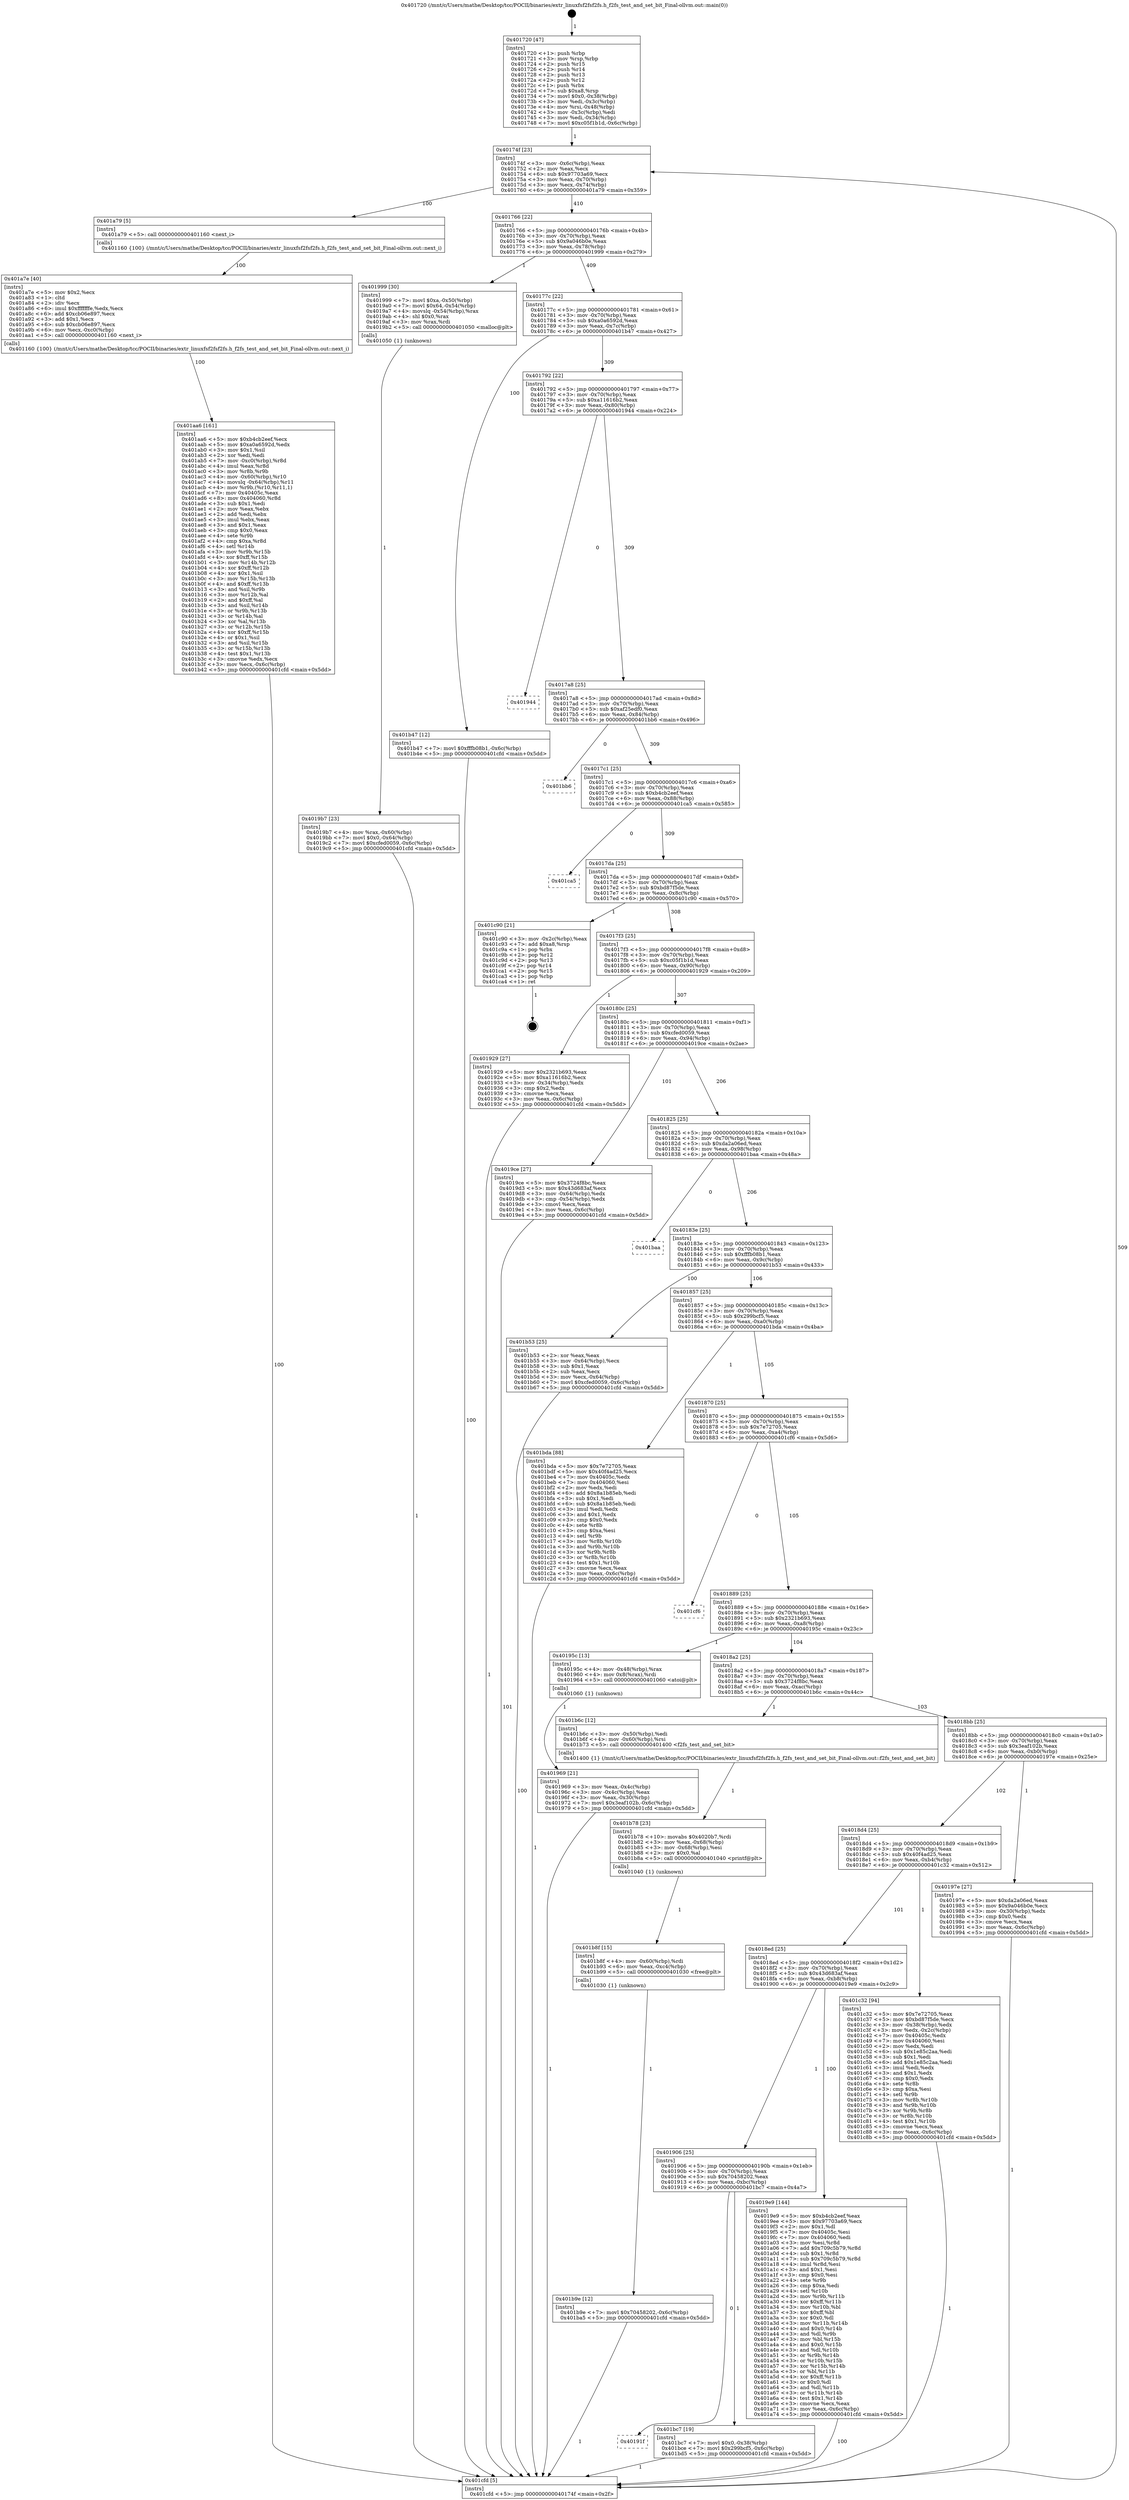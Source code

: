 digraph "0x401720" {
  label = "0x401720 (/mnt/c/Users/mathe/Desktop/tcc/POCII/binaries/extr_linuxfsf2fsf2fs.h_f2fs_test_and_set_bit_Final-ollvm.out::main(0))"
  labelloc = "t"
  node[shape=record]

  Entry [label="",width=0.3,height=0.3,shape=circle,fillcolor=black,style=filled]
  "0x40174f" [label="{
     0x40174f [23]\l
     | [instrs]\l
     &nbsp;&nbsp;0x40174f \<+3\>: mov -0x6c(%rbp),%eax\l
     &nbsp;&nbsp;0x401752 \<+2\>: mov %eax,%ecx\l
     &nbsp;&nbsp;0x401754 \<+6\>: sub $0x97703a69,%ecx\l
     &nbsp;&nbsp;0x40175a \<+3\>: mov %eax,-0x70(%rbp)\l
     &nbsp;&nbsp;0x40175d \<+3\>: mov %ecx,-0x74(%rbp)\l
     &nbsp;&nbsp;0x401760 \<+6\>: je 0000000000401a79 \<main+0x359\>\l
  }"]
  "0x401a79" [label="{
     0x401a79 [5]\l
     | [instrs]\l
     &nbsp;&nbsp;0x401a79 \<+5\>: call 0000000000401160 \<next_i\>\l
     | [calls]\l
     &nbsp;&nbsp;0x401160 \{100\} (/mnt/c/Users/mathe/Desktop/tcc/POCII/binaries/extr_linuxfsf2fsf2fs.h_f2fs_test_and_set_bit_Final-ollvm.out::next_i)\l
  }"]
  "0x401766" [label="{
     0x401766 [22]\l
     | [instrs]\l
     &nbsp;&nbsp;0x401766 \<+5\>: jmp 000000000040176b \<main+0x4b\>\l
     &nbsp;&nbsp;0x40176b \<+3\>: mov -0x70(%rbp),%eax\l
     &nbsp;&nbsp;0x40176e \<+5\>: sub $0x9a046b0e,%eax\l
     &nbsp;&nbsp;0x401773 \<+3\>: mov %eax,-0x78(%rbp)\l
     &nbsp;&nbsp;0x401776 \<+6\>: je 0000000000401999 \<main+0x279\>\l
  }"]
  Exit [label="",width=0.3,height=0.3,shape=circle,fillcolor=black,style=filled,peripheries=2]
  "0x401999" [label="{
     0x401999 [30]\l
     | [instrs]\l
     &nbsp;&nbsp;0x401999 \<+7\>: movl $0xa,-0x50(%rbp)\l
     &nbsp;&nbsp;0x4019a0 \<+7\>: movl $0x64,-0x54(%rbp)\l
     &nbsp;&nbsp;0x4019a7 \<+4\>: movslq -0x54(%rbp),%rax\l
     &nbsp;&nbsp;0x4019ab \<+4\>: shl $0x0,%rax\l
     &nbsp;&nbsp;0x4019af \<+3\>: mov %rax,%rdi\l
     &nbsp;&nbsp;0x4019b2 \<+5\>: call 0000000000401050 \<malloc@plt\>\l
     | [calls]\l
     &nbsp;&nbsp;0x401050 \{1\} (unknown)\l
  }"]
  "0x40177c" [label="{
     0x40177c [22]\l
     | [instrs]\l
     &nbsp;&nbsp;0x40177c \<+5\>: jmp 0000000000401781 \<main+0x61\>\l
     &nbsp;&nbsp;0x401781 \<+3\>: mov -0x70(%rbp),%eax\l
     &nbsp;&nbsp;0x401784 \<+5\>: sub $0xa0a6592d,%eax\l
     &nbsp;&nbsp;0x401789 \<+3\>: mov %eax,-0x7c(%rbp)\l
     &nbsp;&nbsp;0x40178c \<+6\>: je 0000000000401b47 \<main+0x427\>\l
  }"]
  "0x40191f" [label="{
     0x40191f\l
  }", style=dashed]
  "0x401b47" [label="{
     0x401b47 [12]\l
     | [instrs]\l
     &nbsp;&nbsp;0x401b47 \<+7\>: movl $0xfffb08b1,-0x6c(%rbp)\l
     &nbsp;&nbsp;0x401b4e \<+5\>: jmp 0000000000401cfd \<main+0x5dd\>\l
  }"]
  "0x401792" [label="{
     0x401792 [22]\l
     | [instrs]\l
     &nbsp;&nbsp;0x401792 \<+5\>: jmp 0000000000401797 \<main+0x77\>\l
     &nbsp;&nbsp;0x401797 \<+3\>: mov -0x70(%rbp),%eax\l
     &nbsp;&nbsp;0x40179a \<+5\>: sub $0xa11616b2,%eax\l
     &nbsp;&nbsp;0x40179f \<+3\>: mov %eax,-0x80(%rbp)\l
     &nbsp;&nbsp;0x4017a2 \<+6\>: je 0000000000401944 \<main+0x224\>\l
  }"]
  "0x401bc7" [label="{
     0x401bc7 [19]\l
     | [instrs]\l
     &nbsp;&nbsp;0x401bc7 \<+7\>: movl $0x0,-0x38(%rbp)\l
     &nbsp;&nbsp;0x401bce \<+7\>: movl $0x299bcf5,-0x6c(%rbp)\l
     &nbsp;&nbsp;0x401bd5 \<+5\>: jmp 0000000000401cfd \<main+0x5dd\>\l
  }"]
  "0x401944" [label="{
     0x401944\l
  }", style=dashed]
  "0x4017a8" [label="{
     0x4017a8 [25]\l
     | [instrs]\l
     &nbsp;&nbsp;0x4017a8 \<+5\>: jmp 00000000004017ad \<main+0x8d\>\l
     &nbsp;&nbsp;0x4017ad \<+3\>: mov -0x70(%rbp),%eax\l
     &nbsp;&nbsp;0x4017b0 \<+5\>: sub $0xaf25edf0,%eax\l
     &nbsp;&nbsp;0x4017b5 \<+6\>: mov %eax,-0x84(%rbp)\l
     &nbsp;&nbsp;0x4017bb \<+6\>: je 0000000000401bb6 \<main+0x496\>\l
  }"]
  "0x401b9e" [label="{
     0x401b9e [12]\l
     | [instrs]\l
     &nbsp;&nbsp;0x401b9e \<+7\>: movl $0x70458202,-0x6c(%rbp)\l
     &nbsp;&nbsp;0x401ba5 \<+5\>: jmp 0000000000401cfd \<main+0x5dd\>\l
  }"]
  "0x401bb6" [label="{
     0x401bb6\l
  }", style=dashed]
  "0x4017c1" [label="{
     0x4017c1 [25]\l
     | [instrs]\l
     &nbsp;&nbsp;0x4017c1 \<+5\>: jmp 00000000004017c6 \<main+0xa6\>\l
     &nbsp;&nbsp;0x4017c6 \<+3\>: mov -0x70(%rbp),%eax\l
     &nbsp;&nbsp;0x4017c9 \<+5\>: sub $0xb4cb2eef,%eax\l
     &nbsp;&nbsp;0x4017ce \<+6\>: mov %eax,-0x88(%rbp)\l
     &nbsp;&nbsp;0x4017d4 \<+6\>: je 0000000000401ca5 \<main+0x585\>\l
  }"]
  "0x401b8f" [label="{
     0x401b8f [15]\l
     | [instrs]\l
     &nbsp;&nbsp;0x401b8f \<+4\>: mov -0x60(%rbp),%rdi\l
     &nbsp;&nbsp;0x401b93 \<+6\>: mov %eax,-0xc4(%rbp)\l
     &nbsp;&nbsp;0x401b99 \<+5\>: call 0000000000401030 \<free@plt\>\l
     | [calls]\l
     &nbsp;&nbsp;0x401030 \{1\} (unknown)\l
  }"]
  "0x401ca5" [label="{
     0x401ca5\l
  }", style=dashed]
  "0x4017da" [label="{
     0x4017da [25]\l
     | [instrs]\l
     &nbsp;&nbsp;0x4017da \<+5\>: jmp 00000000004017df \<main+0xbf\>\l
     &nbsp;&nbsp;0x4017df \<+3\>: mov -0x70(%rbp),%eax\l
     &nbsp;&nbsp;0x4017e2 \<+5\>: sub $0xbd87f5de,%eax\l
     &nbsp;&nbsp;0x4017e7 \<+6\>: mov %eax,-0x8c(%rbp)\l
     &nbsp;&nbsp;0x4017ed \<+6\>: je 0000000000401c90 \<main+0x570\>\l
  }"]
  "0x401b78" [label="{
     0x401b78 [23]\l
     | [instrs]\l
     &nbsp;&nbsp;0x401b78 \<+10\>: movabs $0x4020b7,%rdi\l
     &nbsp;&nbsp;0x401b82 \<+3\>: mov %eax,-0x68(%rbp)\l
     &nbsp;&nbsp;0x401b85 \<+3\>: mov -0x68(%rbp),%esi\l
     &nbsp;&nbsp;0x401b88 \<+2\>: mov $0x0,%al\l
     &nbsp;&nbsp;0x401b8a \<+5\>: call 0000000000401040 \<printf@plt\>\l
     | [calls]\l
     &nbsp;&nbsp;0x401040 \{1\} (unknown)\l
  }"]
  "0x401c90" [label="{
     0x401c90 [21]\l
     | [instrs]\l
     &nbsp;&nbsp;0x401c90 \<+3\>: mov -0x2c(%rbp),%eax\l
     &nbsp;&nbsp;0x401c93 \<+7\>: add $0xa8,%rsp\l
     &nbsp;&nbsp;0x401c9a \<+1\>: pop %rbx\l
     &nbsp;&nbsp;0x401c9b \<+2\>: pop %r12\l
     &nbsp;&nbsp;0x401c9d \<+2\>: pop %r13\l
     &nbsp;&nbsp;0x401c9f \<+2\>: pop %r14\l
     &nbsp;&nbsp;0x401ca1 \<+2\>: pop %r15\l
     &nbsp;&nbsp;0x401ca3 \<+1\>: pop %rbp\l
     &nbsp;&nbsp;0x401ca4 \<+1\>: ret\l
  }"]
  "0x4017f3" [label="{
     0x4017f3 [25]\l
     | [instrs]\l
     &nbsp;&nbsp;0x4017f3 \<+5\>: jmp 00000000004017f8 \<main+0xd8\>\l
     &nbsp;&nbsp;0x4017f8 \<+3\>: mov -0x70(%rbp),%eax\l
     &nbsp;&nbsp;0x4017fb \<+5\>: sub $0xc05f1b1d,%eax\l
     &nbsp;&nbsp;0x401800 \<+6\>: mov %eax,-0x90(%rbp)\l
     &nbsp;&nbsp;0x401806 \<+6\>: je 0000000000401929 \<main+0x209\>\l
  }"]
  "0x401aa6" [label="{
     0x401aa6 [161]\l
     | [instrs]\l
     &nbsp;&nbsp;0x401aa6 \<+5\>: mov $0xb4cb2eef,%ecx\l
     &nbsp;&nbsp;0x401aab \<+5\>: mov $0xa0a6592d,%edx\l
     &nbsp;&nbsp;0x401ab0 \<+3\>: mov $0x1,%sil\l
     &nbsp;&nbsp;0x401ab3 \<+2\>: xor %edi,%edi\l
     &nbsp;&nbsp;0x401ab5 \<+7\>: mov -0xc0(%rbp),%r8d\l
     &nbsp;&nbsp;0x401abc \<+4\>: imul %eax,%r8d\l
     &nbsp;&nbsp;0x401ac0 \<+3\>: mov %r8b,%r9b\l
     &nbsp;&nbsp;0x401ac3 \<+4\>: mov -0x60(%rbp),%r10\l
     &nbsp;&nbsp;0x401ac7 \<+4\>: movslq -0x64(%rbp),%r11\l
     &nbsp;&nbsp;0x401acb \<+4\>: mov %r9b,(%r10,%r11,1)\l
     &nbsp;&nbsp;0x401acf \<+7\>: mov 0x40405c,%eax\l
     &nbsp;&nbsp;0x401ad6 \<+8\>: mov 0x404060,%r8d\l
     &nbsp;&nbsp;0x401ade \<+3\>: sub $0x1,%edi\l
     &nbsp;&nbsp;0x401ae1 \<+2\>: mov %eax,%ebx\l
     &nbsp;&nbsp;0x401ae3 \<+2\>: add %edi,%ebx\l
     &nbsp;&nbsp;0x401ae5 \<+3\>: imul %ebx,%eax\l
     &nbsp;&nbsp;0x401ae8 \<+3\>: and $0x1,%eax\l
     &nbsp;&nbsp;0x401aeb \<+3\>: cmp $0x0,%eax\l
     &nbsp;&nbsp;0x401aee \<+4\>: sete %r9b\l
     &nbsp;&nbsp;0x401af2 \<+4\>: cmp $0xa,%r8d\l
     &nbsp;&nbsp;0x401af6 \<+4\>: setl %r14b\l
     &nbsp;&nbsp;0x401afa \<+3\>: mov %r9b,%r15b\l
     &nbsp;&nbsp;0x401afd \<+4\>: xor $0xff,%r15b\l
     &nbsp;&nbsp;0x401b01 \<+3\>: mov %r14b,%r12b\l
     &nbsp;&nbsp;0x401b04 \<+4\>: xor $0xff,%r12b\l
     &nbsp;&nbsp;0x401b08 \<+4\>: xor $0x1,%sil\l
     &nbsp;&nbsp;0x401b0c \<+3\>: mov %r15b,%r13b\l
     &nbsp;&nbsp;0x401b0f \<+4\>: and $0xff,%r13b\l
     &nbsp;&nbsp;0x401b13 \<+3\>: and %sil,%r9b\l
     &nbsp;&nbsp;0x401b16 \<+3\>: mov %r12b,%al\l
     &nbsp;&nbsp;0x401b19 \<+2\>: and $0xff,%al\l
     &nbsp;&nbsp;0x401b1b \<+3\>: and %sil,%r14b\l
     &nbsp;&nbsp;0x401b1e \<+3\>: or %r9b,%r13b\l
     &nbsp;&nbsp;0x401b21 \<+3\>: or %r14b,%al\l
     &nbsp;&nbsp;0x401b24 \<+3\>: xor %al,%r13b\l
     &nbsp;&nbsp;0x401b27 \<+3\>: or %r12b,%r15b\l
     &nbsp;&nbsp;0x401b2a \<+4\>: xor $0xff,%r15b\l
     &nbsp;&nbsp;0x401b2e \<+4\>: or $0x1,%sil\l
     &nbsp;&nbsp;0x401b32 \<+3\>: and %sil,%r15b\l
     &nbsp;&nbsp;0x401b35 \<+3\>: or %r15b,%r13b\l
     &nbsp;&nbsp;0x401b38 \<+4\>: test $0x1,%r13b\l
     &nbsp;&nbsp;0x401b3c \<+3\>: cmovne %edx,%ecx\l
     &nbsp;&nbsp;0x401b3f \<+3\>: mov %ecx,-0x6c(%rbp)\l
     &nbsp;&nbsp;0x401b42 \<+5\>: jmp 0000000000401cfd \<main+0x5dd\>\l
  }"]
  "0x401929" [label="{
     0x401929 [27]\l
     | [instrs]\l
     &nbsp;&nbsp;0x401929 \<+5\>: mov $0x2321b693,%eax\l
     &nbsp;&nbsp;0x40192e \<+5\>: mov $0xa11616b2,%ecx\l
     &nbsp;&nbsp;0x401933 \<+3\>: mov -0x34(%rbp),%edx\l
     &nbsp;&nbsp;0x401936 \<+3\>: cmp $0x2,%edx\l
     &nbsp;&nbsp;0x401939 \<+3\>: cmovne %ecx,%eax\l
     &nbsp;&nbsp;0x40193c \<+3\>: mov %eax,-0x6c(%rbp)\l
     &nbsp;&nbsp;0x40193f \<+5\>: jmp 0000000000401cfd \<main+0x5dd\>\l
  }"]
  "0x40180c" [label="{
     0x40180c [25]\l
     | [instrs]\l
     &nbsp;&nbsp;0x40180c \<+5\>: jmp 0000000000401811 \<main+0xf1\>\l
     &nbsp;&nbsp;0x401811 \<+3\>: mov -0x70(%rbp),%eax\l
     &nbsp;&nbsp;0x401814 \<+5\>: sub $0xcfed0059,%eax\l
     &nbsp;&nbsp;0x401819 \<+6\>: mov %eax,-0x94(%rbp)\l
     &nbsp;&nbsp;0x40181f \<+6\>: je 00000000004019ce \<main+0x2ae\>\l
  }"]
  "0x401cfd" [label="{
     0x401cfd [5]\l
     | [instrs]\l
     &nbsp;&nbsp;0x401cfd \<+5\>: jmp 000000000040174f \<main+0x2f\>\l
  }"]
  "0x401720" [label="{
     0x401720 [47]\l
     | [instrs]\l
     &nbsp;&nbsp;0x401720 \<+1\>: push %rbp\l
     &nbsp;&nbsp;0x401721 \<+3\>: mov %rsp,%rbp\l
     &nbsp;&nbsp;0x401724 \<+2\>: push %r15\l
     &nbsp;&nbsp;0x401726 \<+2\>: push %r14\l
     &nbsp;&nbsp;0x401728 \<+2\>: push %r13\l
     &nbsp;&nbsp;0x40172a \<+2\>: push %r12\l
     &nbsp;&nbsp;0x40172c \<+1\>: push %rbx\l
     &nbsp;&nbsp;0x40172d \<+7\>: sub $0xa8,%rsp\l
     &nbsp;&nbsp;0x401734 \<+7\>: movl $0x0,-0x38(%rbp)\l
     &nbsp;&nbsp;0x40173b \<+3\>: mov %edi,-0x3c(%rbp)\l
     &nbsp;&nbsp;0x40173e \<+4\>: mov %rsi,-0x48(%rbp)\l
     &nbsp;&nbsp;0x401742 \<+3\>: mov -0x3c(%rbp),%edi\l
     &nbsp;&nbsp;0x401745 \<+3\>: mov %edi,-0x34(%rbp)\l
     &nbsp;&nbsp;0x401748 \<+7\>: movl $0xc05f1b1d,-0x6c(%rbp)\l
  }"]
  "0x401a7e" [label="{
     0x401a7e [40]\l
     | [instrs]\l
     &nbsp;&nbsp;0x401a7e \<+5\>: mov $0x2,%ecx\l
     &nbsp;&nbsp;0x401a83 \<+1\>: cltd\l
     &nbsp;&nbsp;0x401a84 \<+2\>: idiv %ecx\l
     &nbsp;&nbsp;0x401a86 \<+6\>: imul $0xfffffffe,%edx,%ecx\l
     &nbsp;&nbsp;0x401a8c \<+6\>: add $0xcb06e897,%ecx\l
     &nbsp;&nbsp;0x401a92 \<+3\>: add $0x1,%ecx\l
     &nbsp;&nbsp;0x401a95 \<+6\>: sub $0xcb06e897,%ecx\l
     &nbsp;&nbsp;0x401a9b \<+6\>: mov %ecx,-0xc0(%rbp)\l
     &nbsp;&nbsp;0x401aa1 \<+5\>: call 0000000000401160 \<next_i\>\l
     | [calls]\l
     &nbsp;&nbsp;0x401160 \{100\} (/mnt/c/Users/mathe/Desktop/tcc/POCII/binaries/extr_linuxfsf2fsf2fs.h_f2fs_test_and_set_bit_Final-ollvm.out::next_i)\l
  }"]
  "0x4019ce" [label="{
     0x4019ce [27]\l
     | [instrs]\l
     &nbsp;&nbsp;0x4019ce \<+5\>: mov $0x3724f8bc,%eax\l
     &nbsp;&nbsp;0x4019d3 \<+5\>: mov $0x43d683af,%ecx\l
     &nbsp;&nbsp;0x4019d8 \<+3\>: mov -0x64(%rbp),%edx\l
     &nbsp;&nbsp;0x4019db \<+3\>: cmp -0x54(%rbp),%edx\l
     &nbsp;&nbsp;0x4019de \<+3\>: cmovl %ecx,%eax\l
     &nbsp;&nbsp;0x4019e1 \<+3\>: mov %eax,-0x6c(%rbp)\l
     &nbsp;&nbsp;0x4019e4 \<+5\>: jmp 0000000000401cfd \<main+0x5dd\>\l
  }"]
  "0x401825" [label="{
     0x401825 [25]\l
     | [instrs]\l
     &nbsp;&nbsp;0x401825 \<+5\>: jmp 000000000040182a \<main+0x10a\>\l
     &nbsp;&nbsp;0x40182a \<+3\>: mov -0x70(%rbp),%eax\l
     &nbsp;&nbsp;0x40182d \<+5\>: sub $0xda2a06ed,%eax\l
     &nbsp;&nbsp;0x401832 \<+6\>: mov %eax,-0x98(%rbp)\l
     &nbsp;&nbsp;0x401838 \<+6\>: je 0000000000401baa \<main+0x48a\>\l
  }"]
  "0x401906" [label="{
     0x401906 [25]\l
     | [instrs]\l
     &nbsp;&nbsp;0x401906 \<+5\>: jmp 000000000040190b \<main+0x1eb\>\l
     &nbsp;&nbsp;0x40190b \<+3\>: mov -0x70(%rbp),%eax\l
     &nbsp;&nbsp;0x40190e \<+5\>: sub $0x70458202,%eax\l
     &nbsp;&nbsp;0x401913 \<+6\>: mov %eax,-0xbc(%rbp)\l
     &nbsp;&nbsp;0x401919 \<+6\>: je 0000000000401bc7 \<main+0x4a7\>\l
  }"]
  "0x401baa" [label="{
     0x401baa\l
  }", style=dashed]
  "0x40183e" [label="{
     0x40183e [25]\l
     | [instrs]\l
     &nbsp;&nbsp;0x40183e \<+5\>: jmp 0000000000401843 \<main+0x123\>\l
     &nbsp;&nbsp;0x401843 \<+3\>: mov -0x70(%rbp),%eax\l
     &nbsp;&nbsp;0x401846 \<+5\>: sub $0xfffb08b1,%eax\l
     &nbsp;&nbsp;0x40184b \<+6\>: mov %eax,-0x9c(%rbp)\l
     &nbsp;&nbsp;0x401851 \<+6\>: je 0000000000401b53 \<main+0x433\>\l
  }"]
  "0x4019e9" [label="{
     0x4019e9 [144]\l
     | [instrs]\l
     &nbsp;&nbsp;0x4019e9 \<+5\>: mov $0xb4cb2eef,%eax\l
     &nbsp;&nbsp;0x4019ee \<+5\>: mov $0x97703a69,%ecx\l
     &nbsp;&nbsp;0x4019f3 \<+2\>: mov $0x1,%dl\l
     &nbsp;&nbsp;0x4019f5 \<+7\>: mov 0x40405c,%esi\l
     &nbsp;&nbsp;0x4019fc \<+7\>: mov 0x404060,%edi\l
     &nbsp;&nbsp;0x401a03 \<+3\>: mov %esi,%r8d\l
     &nbsp;&nbsp;0x401a06 \<+7\>: add $0x709c5b79,%r8d\l
     &nbsp;&nbsp;0x401a0d \<+4\>: sub $0x1,%r8d\l
     &nbsp;&nbsp;0x401a11 \<+7\>: sub $0x709c5b79,%r8d\l
     &nbsp;&nbsp;0x401a18 \<+4\>: imul %r8d,%esi\l
     &nbsp;&nbsp;0x401a1c \<+3\>: and $0x1,%esi\l
     &nbsp;&nbsp;0x401a1f \<+3\>: cmp $0x0,%esi\l
     &nbsp;&nbsp;0x401a22 \<+4\>: sete %r9b\l
     &nbsp;&nbsp;0x401a26 \<+3\>: cmp $0xa,%edi\l
     &nbsp;&nbsp;0x401a29 \<+4\>: setl %r10b\l
     &nbsp;&nbsp;0x401a2d \<+3\>: mov %r9b,%r11b\l
     &nbsp;&nbsp;0x401a30 \<+4\>: xor $0xff,%r11b\l
     &nbsp;&nbsp;0x401a34 \<+3\>: mov %r10b,%bl\l
     &nbsp;&nbsp;0x401a37 \<+3\>: xor $0xff,%bl\l
     &nbsp;&nbsp;0x401a3a \<+3\>: xor $0x0,%dl\l
     &nbsp;&nbsp;0x401a3d \<+3\>: mov %r11b,%r14b\l
     &nbsp;&nbsp;0x401a40 \<+4\>: and $0x0,%r14b\l
     &nbsp;&nbsp;0x401a44 \<+3\>: and %dl,%r9b\l
     &nbsp;&nbsp;0x401a47 \<+3\>: mov %bl,%r15b\l
     &nbsp;&nbsp;0x401a4a \<+4\>: and $0x0,%r15b\l
     &nbsp;&nbsp;0x401a4e \<+3\>: and %dl,%r10b\l
     &nbsp;&nbsp;0x401a51 \<+3\>: or %r9b,%r14b\l
     &nbsp;&nbsp;0x401a54 \<+3\>: or %r10b,%r15b\l
     &nbsp;&nbsp;0x401a57 \<+3\>: xor %r15b,%r14b\l
     &nbsp;&nbsp;0x401a5a \<+3\>: or %bl,%r11b\l
     &nbsp;&nbsp;0x401a5d \<+4\>: xor $0xff,%r11b\l
     &nbsp;&nbsp;0x401a61 \<+3\>: or $0x0,%dl\l
     &nbsp;&nbsp;0x401a64 \<+3\>: and %dl,%r11b\l
     &nbsp;&nbsp;0x401a67 \<+3\>: or %r11b,%r14b\l
     &nbsp;&nbsp;0x401a6a \<+4\>: test $0x1,%r14b\l
     &nbsp;&nbsp;0x401a6e \<+3\>: cmovne %ecx,%eax\l
     &nbsp;&nbsp;0x401a71 \<+3\>: mov %eax,-0x6c(%rbp)\l
     &nbsp;&nbsp;0x401a74 \<+5\>: jmp 0000000000401cfd \<main+0x5dd\>\l
  }"]
  "0x401b53" [label="{
     0x401b53 [25]\l
     | [instrs]\l
     &nbsp;&nbsp;0x401b53 \<+2\>: xor %eax,%eax\l
     &nbsp;&nbsp;0x401b55 \<+3\>: mov -0x64(%rbp),%ecx\l
     &nbsp;&nbsp;0x401b58 \<+3\>: sub $0x1,%eax\l
     &nbsp;&nbsp;0x401b5b \<+2\>: sub %eax,%ecx\l
     &nbsp;&nbsp;0x401b5d \<+3\>: mov %ecx,-0x64(%rbp)\l
     &nbsp;&nbsp;0x401b60 \<+7\>: movl $0xcfed0059,-0x6c(%rbp)\l
     &nbsp;&nbsp;0x401b67 \<+5\>: jmp 0000000000401cfd \<main+0x5dd\>\l
  }"]
  "0x401857" [label="{
     0x401857 [25]\l
     | [instrs]\l
     &nbsp;&nbsp;0x401857 \<+5\>: jmp 000000000040185c \<main+0x13c\>\l
     &nbsp;&nbsp;0x40185c \<+3\>: mov -0x70(%rbp),%eax\l
     &nbsp;&nbsp;0x40185f \<+5\>: sub $0x299bcf5,%eax\l
     &nbsp;&nbsp;0x401864 \<+6\>: mov %eax,-0xa0(%rbp)\l
     &nbsp;&nbsp;0x40186a \<+6\>: je 0000000000401bda \<main+0x4ba\>\l
  }"]
  "0x4018ed" [label="{
     0x4018ed [25]\l
     | [instrs]\l
     &nbsp;&nbsp;0x4018ed \<+5\>: jmp 00000000004018f2 \<main+0x1d2\>\l
     &nbsp;&nbsp;0x4018f2 \<+3\>: mov -0x70(%rbp),%eax\l
     &nbsp;&nbsp;0x4018f5 \<+5\>: sub $0x43d683af,%eax\l
     &nbsp;&nbsp;0x4018fa \<+6\>: mov %eax,-0xb8(%rbp)\l
     &nbsp;&nbsp;0x401900 \<+6\>: je 00000000004019e9 \<main+0x2c9\>\l
  }"]
  "0x401bda" [label="{
     0x401bda [88]\l
     | [instrs]\l
     &nbsp;&nbsp;0x401bda \<+5\>: mov $0x7e72705,%eax\l
     &nbsp;&nbsp;0x401bdf \<+5\>: mov $0x40f4ad25,%ecx\l
     &nbsp;&nbsp;0x401be4 \<+7\>: mov 0x40405c,%edx\l
     &nbsp;&nbsp;0x401beb \<+7\>: mov 0x404060,%esi\l
     &nbsp;&nbsp;0x401bf2 \<+2\>: mov %edx,%edi\l
     &nbsp;&nbsp;0x401bf4 \<+6\>: add $0x8a1b85eb,%edi\l
     &nbsp;&nbsp;0x401bfa \<+3\>: sub $0x1,%edi\l
     &nbsp;&nbsp;0x401bfd \<+6\>: sub $0x8a1b85eb,%edi\l
     &nbsp;&nbsp;0x401c03 \<+3\>: imul %edi,%edx\l
     &nbsp;&nbsp;0x401c06 \<+3\>: and $0x1,%edx\l
     &nbsp;&nbsp;0x401c09 \<+3\>: cmp $0x0,%edx\l
     &nbsp;&nbsp;0x401c0c \<+4\>: sete %r8b\l
     &nbsp;&nbsp;0x401c10 \<+3\>: cmp $0xa,%esi\l
     &nbsp;&nbsp;0x401c13 \<+4\>: setl %r9b\l
     &nbsp;&nbsp;0x401c17 \<+3\>: mov %r8b,%r10b\l
     &nbsp;&nbsp;0x401c1a \<+3\>: and %r9b,%r10b\l
     &nbsp;&nbsp;0x401c1d \<+3\>: xor %r9b,%r8b\l
     &nbsp;&nbsp;0x401c20 \<+3\>: or %r8b,%r10b\l
     &nbsp;&nbsp;0x401c23 \<+4\>: test $0x1,%r10b\l
     &nbsp;&nbsp;0x401c27 \<+3\>: cmovne %ecx,%eax\l
     &nbsp;&nbsp;0x401c2a \<+3\>: mov %eax,-0x6c(%rbp)\l
     &nbsp;&nbsp;0x401c2d \<+5\>: jmp 0000000000401cfd \<main+0x5dd\>\l
  }"]
  "0x401870" [label="{
     0x401870 [25]\l
     | [instrs]\l
     &nbsp;&nbsp;0x401870 \<+5\>: jmp 0000000000401875 \<main+0x155\>\l
     &nbsp;&nbsp;0x401875 \<+3\>: mov -0x70(%rbp),%eax\l
     &nbsp;&nbsp;0x401878 \<+5\>: sub $0x7e72705,%eax\l
     &nbsp;&nbsp;0x40187d \<+6\>: mov %eax,-0xa4(%rbp)\l
     &nbsp;&nbsp;0x401883 \<+6\>: je 0000000000401cf6 \<main+0x5d6\>\l
  }"]
  "0x401c32" [label="{
     0x401c32 [94]\l
     | [instrs]\l
     &nbsp;&nbsp;0x401c32 \<+5\>: mov $0x7e72705,%eax\l
     &nbsp;&nbsp;0x401c37 \<+5\>: mov $0xbd87f5de,%ecx\l
     &nbsp;&nbsp;0x401c3c \<+3\>: mov -0x38(%rbp),%edx\l
     &nbsp;&nbsp;0x401c3f \<+3\>: mov %edx,-0x2c(%rbp)\l
     &nbsp;&nbsp;0x401c42 \<+7\>: mov 0x40405c,%edx\l
     &nbsp;&nbsp;0x401c49 \<+7\>: mov 0x404060,%esi\l
     &nbsp;&nbsp;0x401c50 \<+2\>: mov %edx,%edi\l
     &nbsp;&nbsp;0x401c52 \<+6\>: sub $0x1e85c2aa,%edi\l
     &nbsp;&nbsp;0x401c58 \<+3\>: sub $0x1,%edi\l
     &nbsp;&nbsp;0x401c5b \<+6\>: add $0x1e85c2aa,%edi\l
     &nbsp;&nbsp;0x401c61 \<+3\>: imul %edi,%edx\l
     &nbsp;&nbsp;0x401c64 \<+3\>: and $0x1,%edx\l
     &nbsp;&nbsp;0x401c67 \<+3\>: cmp $0x0,%edx\l
     &nbsp;&nbsp;0x401c6a \<+4\>: sete %r8b\l
     &nbsp;&nbsp;0x401c6e \<+3\>: cmp $0xa,%esi\l
     &nbsp;&nbsp;0x401c71 \<+4\>: setl %r9b\l
     &nbsp;&nbsp;0x401c75 \<+3\>: mov %r8b,%r10b\l
     &nbsp;&nbsp;0x401c78 \<+3\>: and %r9b,%r10b\l
     &nbsp;&nbsp;0x401c7b \<+3\>: xor %r9b,%r8b\l
     &nbsp;&nbsp;0x401c7e \<+3\>: or %r8b,%r10b\l
     &nbsp;&nbsp;0x401c81 \<+4\>: test $0x1,%r10b\l
     &nbsp;&nbsp;0x401c85 \<+3\>: cmovne %ecx,%eax\l
     &nbsp;&nbsp;0x401c88 \<+3\>: mov %eax,-0x6c(%rbp)\l
     &nbsp;&nbsp;0x401c8b \<+5\>: jmp 0000000000401cfd \<main+0x5dd\>\l
  }"]
  "0x401cf6" [label="{
     0x401cf6\l
  }", style=dashed]
  "0x401889" [label="{
     0x401889 [25]\l
     | [instrs]\l
     &nbsp;&nbsp;0x401889 \<+5\>: jmp 000000000040188e \<main+0x16e\>\l
     &nbsp;&nbsp;0x40188e \<+3\>: mov -0x70(%rbp),%eax\l
     &nbsp;&nbsp;0x401891 \<+5\>: sub $0x2321b693,%eax\l
     &nbsp;&nbsp;0x401896 \<+6\>: mov %eax,-0xa8(%rbp)\l
     &nbsp;&nbsp;0x40189c \<+6\>: je 000000000040195c \<main+0x23c\>\l
  }"]
  "0x4019b7" [label="{
     0x4019b7 [23]\l
     | [instrs]\l
     &nbsp;&nbsp;0x4019b7 \<+4\>: mov %rax,-0x60(%rbp)\l
     &nbsp;&nbsp;0x4019bb \<+7\>: movl $0x0,-0x64(%rbp)\l
     &nbsp;&nbsp;0x4019c2 \<+7\>: movl $0xcfed0059,-0x6c(%rbp)\l
     &nbsp;&nbsp;0x4019c9 \<+5\>: jmp 0000000000401cfd \<main+0x5dd\>\l
  }"]
  "0x40195c" [label="{
     0x40195c [13]\l
     | [instrs]\l
     &nbsp;&nbsp;0x40195c \<+4\>: mov -0x48(%rbp),%rax\l
     &nbsp;&nbsp;0x401960 \<+4\>: mov 0x8(%rax),%rdi\l
     &nbsp;&nbsp;0x401964 \<+5\>: call 0000000000401060 \<atoi@plt\>\l
     | [calls]\l
     &nbsp;&nbsp;0x401060 \{1\} (unknown)\l
  }"]
  "0x4018a2" [label="{
     0x4018a2 [25]\l
     | [instrs]\l
     &nbsp;&nbsp;0x4018a2 \<+5\>: jmp 00000000004018a7 \<main+0x187\>\l
     &nbsp;&nbsp;0x4018a7 \<+3\>: mov -0x70(%rbp),%eax\l
     &nbsp;&nbsp;0x4018aa \<+5\>: sub $0x3724f8bc,%eax\l
     &nbsp;&nbsp;0x4018af \<+6\>: mov %eax,-0xac(%rbp)\l
     &nbsp;&nbsp;0x4018b5 \<+6\>: je 0000000000401b6c \<main+0x44c\>\l
  }"]
  "0x401969" [label="{
     0x401969 [21]\l
     | [instrs]\l
     &nbsp;&nbsp;0x401969 \<+3\>: mov %eax,-0x4c(%rbp)\l
     &nbsp;&nbsp;0x40196c \<+3\>: mov -0x4c(%rbp),%eax\l
     &nbsp;&nbsp;0x40196f \<+3\>: mov %eax,-0x30(%rbp)\l
     &nbsp;&nbsp;0x401972 \<+7\>: movl $0x3eaf102b,-0x6c(%rbp)\l
     &nbsp;&nbsp;0x401979 \<+5\>: jmp 0000000000401cfd \<main+0x5dd\>\l
  }"]
  "0x4018d4" [label="{
     0x4018d4 [25]\l
     | [instrs]\l
     &nbsp;&nbsp;0x4018d4 \<+5\>: jmp 00000000004018d9 \<main+0x1b9\>\l
     &nbsp;&nbsp;0x4018d9 \<+3\>: mov -0x70(%rbp),%eax\l
     &nbsp;&nbsp;0x4018dc \<+5\>: sub $0x40f4ad25,%eax\l
     &nbsp;&nbsp;0x4018e1 \<+6\>: mov %eax,-0xb4(%rbp)\l
     &nbsp;&nbsp;0x4018e7 \<+6\>: je 0000000000401c32 \<main+0x512\>\l
  }"]
  "0x401b6c" [label="{
     0x401b6c [12]\l
     | [instrs]\l
     &nbsp;&nbsp;0x401b6c \<+3\>: mov -0x50(%rbp),%edi\l
     &nbsp;&nbsp;0x401b6f \<+4\>: mov -0x60(%rbp),%rsi\l
     &nbsp;&nbsp;0x401b73 \<+5\>: call 0000000000401400 \<f2fs_test_and_set_bit\>\l
     | [calls]\l
     &nbsp;&nbsp;0x401400 \{1\} (/mnt/c/Users/mathe/Desktop/tcc/POCII/binaries/extr_linuxfsf2fsf2fs.h_f2fs_test_and_set_bit_Final-ollvm.out::f2fs_test_and_set_bit)\l
  }"]
  "0x4018bb" [label="{
     0x4018bb [25]\l
     | [instrs]\l
     &nbsp;&nbsp;0x4018bb \<+5\>: jmp 00000000004018c0 \<main+0x1a0\>\l
     &nbsp;&nbsp;0x4018c0 \<+3\>: mov -0x70(%rbp),%eax\l
     &nbsp;&nbsp;0x4018c3 \<+5\>: sub $0x3eaf102b,%eax\l
     &nbsp;&nbsp;0x4018c8 \<+6\>: mov %eax,-0xb0(%rbp)\l
     &nbsp;&nbsp;0x4018ce \<+6\>: je 000000000040197e \<main+0x25e\>\l
  }"]
  "0x40197e" [label="{
     0x40197e [27]\l
     | [instrs]\l
     &nbsp;&nbsp;0x40197e \<+5\>: mov $0xda2a06ed,%eax\l
     &nbsp;&nbsp;0x401983 \<+5\>: mov $0x9a046b0e,%ecx\l
     &nbsp;&nbsp;0x401988 \<+3\>: mov -0x30(%rbp),%edx\l
     &nbsp;&nbsp;0x40198b \<+3\>: cmp $0x0,%edx\l
     &nbsp;&nbsp;0x40198e \<+3\>: cmove %ecx,%eax\l
     &nbsp;&nbsp;0x401991 \<+3\>: mov %eax,-0x6c(%rbp)\l
     &nbsp;&nbsp;0x401994 \<+5\>: jmp 0000000000401cfd \<main+0x5dd\>\l
  }"]
  Entry -> "0x401720" [label=" 1"]
  "0x40174f" -> "0x401a79" [label=" 100"]
  "0x40174f" -> "0x401766" [label=" 410"]
  "0x401c90" -> Exit [label=" 1"]
  "0x401766" -> "0x401999" [label=" 1"]
  "0x401766" -> "0x40177c" [label=" 409"]
  "0x401c32" -> "0x401cfd" [label=" 1"]
  "0x40177c" -> "0x401b47" [label=" 100"]
  "0x40177c" -> "0x401792" [label=" 309"]
  "0x401bda" -> "0x401cfd" [label=" 1"]
  "0x401792" -> "0x401944" [label=" 0"]
  "0x401792" -> "0x4017a8" [label=" 309"]
  "0x401bc7" -> "0x401cfd" [label=" 1"]
  "0x4017a8" -> "0x401bb6" [label=" 0"]
  "0x4017a8" -> "0x4017c1" [label=" 309"]
  "0x401906" -> "0x401bc7" [label=" 1"]
  "0x4017c1" -> "0x401ca5" [label=" 0"]
  "0x4017c1" -> "0x4017da" [label=" 309"]
  "0x401906" -> "0x40191f" [label=" 0"]
  "0x4017da" -> "0x401c90" [label=" 1"]
  "0x4017da" -> "0x4017f3" [label=" 308"]
  "0x401b9e" -> "0x401cfd" [label=" 1"]
  "0x4017f3" -> "0x401929" [label=" 1"]
  "0x4017f3" -> "0x40180c" [label=" 307"]
  "0x401929" -> "0x401cfd" [label=" 1"]
  "0x401720" -> "0x40174f" [label=" 1"]
  "0x401cfd" -> "0x40174f" [label=" 509"]
  "0x401b8f" -> "0x401b9e" [label=" 1"]
  "0x40180c" -> "0x4019ce" [label=" 101"]
  "0x40180c" -> "0x401825" [label=" 206"]
  "0x401b78" -> "0x401b8f" [label=" 1"]
  "0x401825" -> "0x401baa" [label=" 0"]
  "0x401825" -> "0x40183e" [label=" 206"]
  "0x401b6c" -> "0x401b78" [label=" 1"]
  "0x40183e" -> "0x401b53" [label=" 100"]
  "0x40183e" -> "0x401857" [label=" 106"]
  "0x401b53" -> "0x401cfd" [label=" 100"]
  "0x401857" -> "0x401bda" [label=" 1"]
  "0x401857" -> "0x401870" [label=" 105"]
  "0x401aa6" -> "0x401cfd" [label=" 100"]
  "0x401870" -> "0x401cf6" [label=" 0"]
  "0x401870" -> "0x401889" [label=" 105"]
  "0x401a7e" -> "0x401aa6" [label=" 100"]
  "0x401889" -> "0x40195c" [label=" 1"]
  "0x401889" -> "0x4018a2" [label=" 104"]
  "0x40195c" -> "0x401969" [label=" 1"]
  "0x401969" -> "0x401cfd" [label=" 1"]
  "0x4019e9" -> "0x401cfd" [label=" 100"]
  "0x4018a2" -> "0x401b6c" [label=" 1"]
  "0x4018a2" -> "0x4018bb" [label=" 103"]
  "0x4018ed" -> "0x401906" [label=" 1"]
  "0x4018bb" -> "0x40197e" [label=" 1"]
  "0x4018bb" -> "0x4018d4" [label=" 102"]
  "0x40197e" -> "0x401cfd" [label=" 1"]
  "0x401999" -> "0x4019b7" [label=" 1"]
  "0x4019b7" -> "0x401cfd" [label=" 1"]
  "0x4019ce" -> "0x401cfd" [label=" 101"]
  "0x401a79" -> "0x401a7e" [label=" 100"]
  "0x4018d4" -> "0x401c32" [label=" 1"]
  "0x4018d4" -> "0x4018ed" [label=" 101"]
  "0x401b47" -> "0x401cfd" [label=" 100"]
  "0x4018ed" -> "0x4019e9" [label=" 100"]
}

